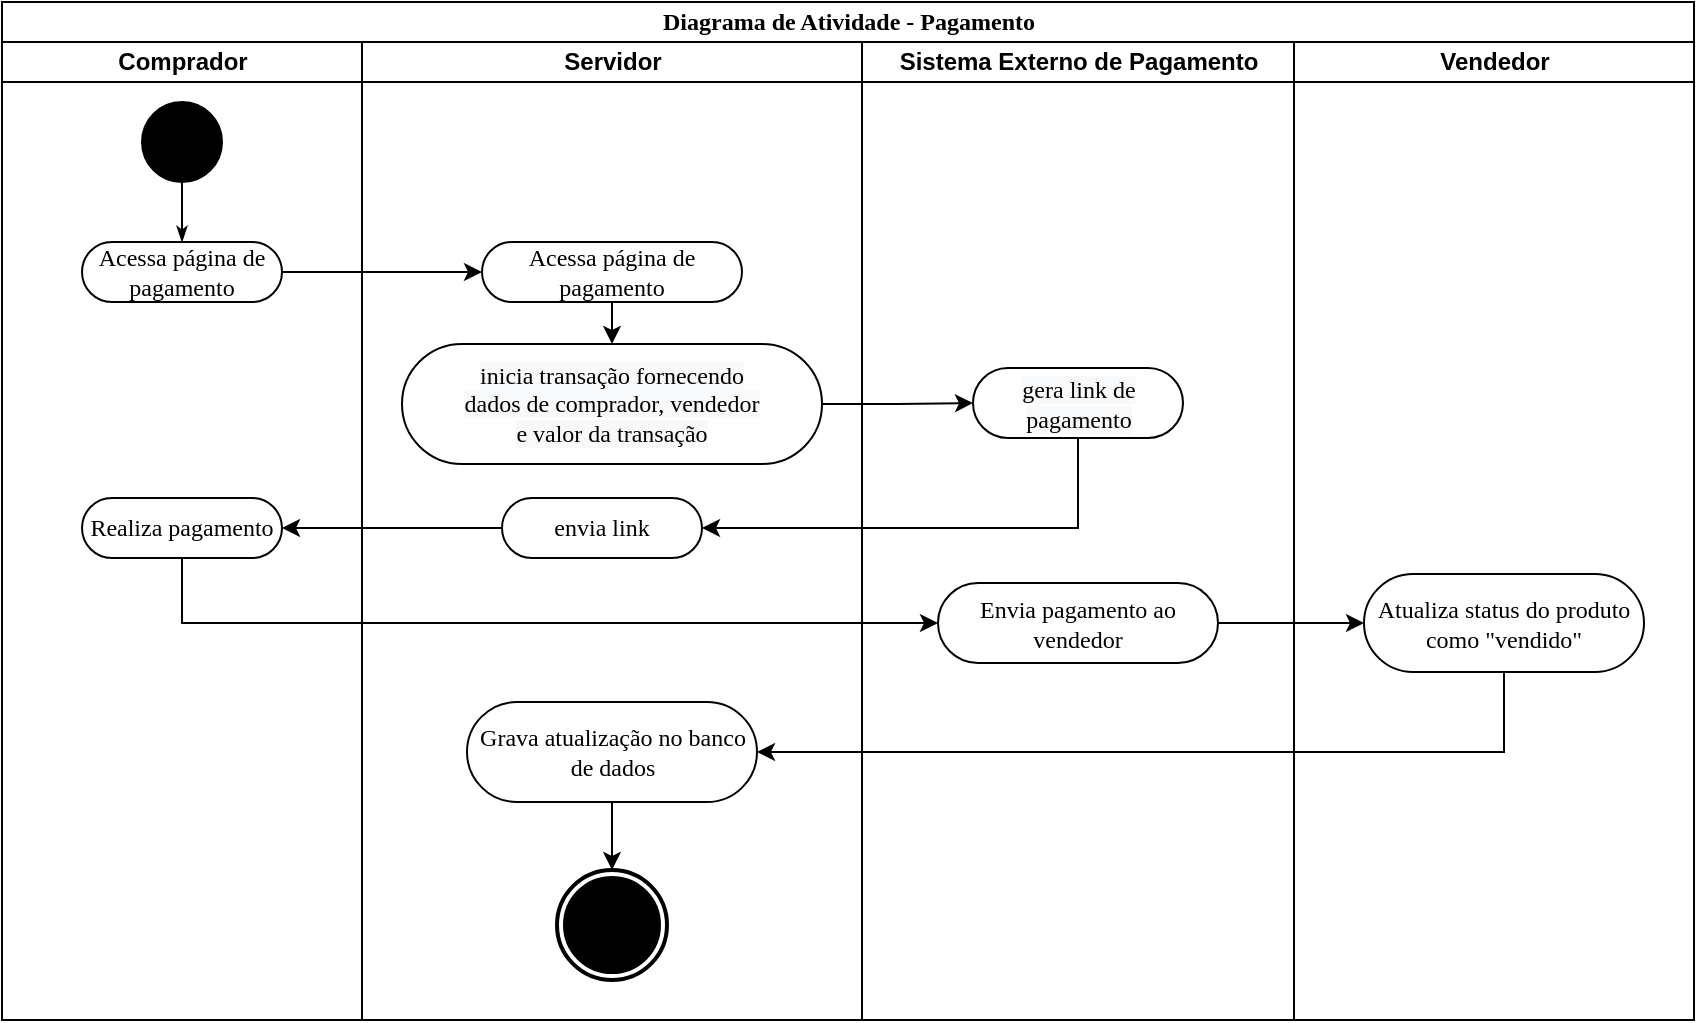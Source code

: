 <mxfile version="20.4.0" type="device"><diagram name="Page-1" id="0783ab3e-0a74-02c8-0abd-f7b4e66b4bec"><mxGraphModel dx="969" dy="548" grid="0" gridSize="10" guides="1" tooltips="1" connect="1" arrows="1" fold="1" page="0" pageScale="1" pageWidth="850" pageHeight="1100" background="none" math="0" shadow="0"><root><mxCell id="0"/><mxCell id="1" parent="0"/><mxCell id="1c1d494c118603dd-1" value="Diagrama de Atividade - Pagamento" style="swimlane;html=1;childLayout=stackLayout;startSize=20;rounded=0;shadow=0;comic=0;labelBackgroundColor=none;strokeWidth=1;fontFamily=Verdana;fontSize=12;align=center;" parent="1" vertex="1"><mxGeometry x="40" y="20" width="846" height="509" as="geometry"/></mxCell><mxCell id="1c1d494c118603dd-2" value="Comprador" style="swimlane;html=1;startSize=20;" parent="1c1d494c118603dd-1" vertex="1"><mxGeometry y="20" width="180" height="489" as="geometry"/></mxCell><mxCell id="1c1d494c118603dd-7" value="Realiza pagamento" style="rounded=1;whiteSpace=wrap;html=1;shadow=0;comic=0;labelBackgroundColor=none;strokeWidth=1;fontFamily=Verdana;fontSize=12;align=center;arcSize=50;" parent="1c1d494c118603dd-2" vertex="1"><mxGeometry x="40" y="228" width="100" height="30" as="geometry"/></mxCell><mxCell id="60571a20871a0731-4" value="" style="ellipse;whiteSpace=wrap;html=1;rounded=0;shadow=0;comic=0;labelBackgroundColor=none;strokeWidth=1;fillColor=#000000;fontFamily=Verdana;fontSize=12;align=center;" parent="1c1d494c118603dd-2" vertex="1"><mxGeometry x="70" y="30" width="40" height="40" as="geometry"/></mxCell><mxCell id="60571a20871a0731-8" value="Acessa página de pagamento" style="rounded=1;whiteSpace=wrap;html=1;shadow=0;comic=0;labelBackgroundColor=none;strokeWidth=1;fontFamily=Verdana;fontSize=12;align=center;arcSize=50;" parent="1c1d494c118603dd-2" vertex="1"><mxGeometry x="40" y="100" width="100" height="30" as="geometry"/></mxCell><mxCell id="1c1d494c118603dd-27" style="edgeStyle=orthogonalEdgeStyle;rounded=0;html=1;labelBackgroundColor=none;startArrow=none;startFill=0;startSize=5;endArrow=classicThin;endFill=1;endSize=5;jettySize=auto;orthogonalLoop=1;strokeWidth=1;fontFamily=Verdana;fontSize=12" parent="1c1d494c118603dd-2" source="60571a20871a0731-4" target="60571a20871a0731-8" edge="1"><mxGeometry relative="1" as="geometry"/></mxCell><mxCell id="1c1d494c118603dd-3" value="Servidor" style="swimlane;html=1;startSize=20;" parent="1c1d494c118603dd-1" vertex="1"><mxGeometry x="180" y="20" width="250" height="489" as="geometry"/></mxCell><mxCell id="jlh8G-KWs-N1_1R3RmbL-1" style="edgeStyle=orthogonalEdgeStyle;rounded=0;orthogonalLoop=1;jettySize=auto;html=1;exitX=0.5;exitY=1;exitDx=0;exitDy=0;entryX=0.5;entryY=0;entryDx=0;entryDy=0;" edge="1" parent="1c1d494c118603dd-3" source="Qmt12BRlQd-gdg5F6OJD-32" target="1c1d494c118603dd-5"><mxGeometry relative="1" as="geometry"/></mxCell><mxCell id="Qmt12BRlQd-gdg5F6OJD-32" value="Acessa página de pagamento" style="rounded=1;whiteSpace=wrap;html=1;shadow=0;comic=0;labelBackgroundColor=none;strokeWidth=1;fontFamily=Verdana;fontSize=12;align=center;arcSize=50;" parent="1c1d494c118603dd-3" vertex="1"><mxGeometry x="60" y="100" width="130" height="30" as="geometry"/></mxCell><mxCell id="1c1d494c118603dd-5" value="&lt;span style=&quot;background-color: rgb(248, 249, 250);&quot;&gt;inicia transação fornecendo&lt;/span&gt;&lt;br style=&quot;background-color: rgb(248, 249, 250);&quot;&gt;&lt;span style=&quot;background-color: rgb(248, 249, 250);&quot;&gt;dados de comprador, vendedor&lt;/span&gt;&lt;br style=&quot;background-color: rgb(248, 249, 250);&quot;&gt;&lt;span style=&quot;background-color: rgb(248, 249, 250);&quot;&gt;e valor da transação&lt;/span&gt;" style="rounded=1;whiteSpace=wrap;html=1;shadow=0;comic=0;labelBackgroundColor=none;strokeWidth=1;fontFamily=Verdana;fontSize=12;align=center;arcSize=50;" parent="1c1d494c118603dd-3" vertex="1"><mxGeometry x="20" y="151" width="210" height="60" as="geometry"/></mxCell><mxCell id="1c1d494c118603dd-6" value="envia link" style="rounded=1;whiteSpace=wrap;html=1;shadow=0;comic=0;labelBackgroundColor=none;strokeWidth=1;fontFamily=Verdana;fontSize=12;align=center;arcSize=50;" parent="1c1d494c118603dd-3" vertex="1"><mxGeometry x="70" y="228" width="100" height="30" as="geometry"/></mxCell><mxCell id="fADhpiyJeH0ooWN-iT9l-2" style="edgeStyle=orthogonalEdgeStyle;rounded=0;orthogonalLoop=1;jettySize=auto;html=1;exitX=0.5;exitY=1;exitDx=0;exitDy=0;entryX=0.5;entryY=0;entryDx=0;entryDy=0;" parent="1c1d494c118603dd-3" source="Qmt12BRlQd-gdg5F6OJD-40" target="fADhpiyJeH0ooWN-iT9l-1" edge="1"><mxGeometry relative="1" as="geometry"/></mxCell><mxCell id="Qmt12BRlQd-gdg5F6OJD-40" value="Grava atualização no banco de dados" style="rounded=1;whiteSpace=wrap;html=1;shadow=0;comic=0;labelBackgroundColor=none;strokeWidth=1;fontFamily=Verdana;fontSize=12;align=center;arcSize=50;" parent="1c1d494c118603dd-3" vertex="1"><mxGeometry x="52.5" y="330" width="145" height="50" as="geometry"/></mxCell><mxCell id="fADhpiyJeH0ooWN-iT9l-1" value="" style="ellipse;html=1;shape=endState;fillColor=#000000;strokeColor=#030000;strokeWidth=2;" parent="1c1d494c118603dd-3" vertex="1"><mxGeometry x="97.5" y="414" width="55" height="55" as="geometry"/></mxCell><mxCell id="Qmt12BRlQd-gdg5F6OJD-37" style="edgeStyle=orthogonalEdgeStyle;rounded=0;orthogonalLoop=1;jettySize=auto;html=1;exitX=1;exitY=0.5;exitDx=0;exitDy=0;entryX=0;entryY=0.5;entryDx=0;entryDy=0;" parent="1c1d494c118603dd-1" source="1c1d494c118603dd-11" target="Qmt12BRlQd-gdg5F6OJD-36" edge="1"><mxGeometry relative="1" as="geometry"><mxPoint x="810" y="311" as="targetPoint"/></mxGeometry></mxCell><mxCell id="Qmt12BRlQd-gdg5F6OJD-1" value="Sistema Externo de Pagamento" style="swimlane;html=1;startSize=20;" parent="1c1d494c118603dd-1" vertex="1"><mxGeometry x="430" y="20" width="216" height="489" as="geometry"/></mxCell><mxCell id="1c1d494c118603dd-11" value="Envia pagamento ao vendedor" style="rounded=1;whiteSpace=wrap;html=1;shadow=0;comic=0;labelBackgroundColor=none;strokeWidth=1;fontFamily=Verdana;fontSize=12;align=center;arcSize=50;" parent="Qmt12BRlQd-gdg5F6OJD-1" vertex="1"><mxGeometry x="38" y="270.5" width="140" height="40" as="geometry"/></mxCell><mxCell id="1c1d494c118603dd-8" value="&lt;span style=&quot;background-color: rgb(248, 249, 250);&quot;&gt;gera link de pagamento&lt;/span&gt;" style="rounded=1;whiteSpace=wrap;html=1;shadow=0;comic=0;labelBackgroundColor=none;strokeWidth=1;fontFamily=Verdana;fontSize=12;align=center;arcSize=50;" parent="Qmt12BRlQd-gdg5F6OJD-1" vertex="1"><mxGeometry x="55.5" y="163" width="105" height="35" as="geometry"/></mxCell><mxCell id="Qmt12BRlQd-gdg5F6OJD-33" style="edgeStyle=orthogonalEdgeStyle;rounded=0;orthogonalLoop=1;jettySize=auto;html=1;exitX=0.5;exitY=1;exitDx=0;exitDy=0;entryX=1;entryY=0.5;entryDx=0;entryDy=0;" parent="1c1d494c118603dd-1" source="1c1d494c118603dd-8" target="1c1d494c118603dd-6" edge="1"><mxGeometry relative="1" as="geometry"/></mxCell><mxCell id="Qmt12BRlQd-gdg5F6OJD-34" style="edgeStyle=orthogonalEdgeStyle;rounded=0;orthogonalLoop=1;jettySize=auto;html=1;exitX=0;exitY=0.5;exitDx=0;exitDy=0;entryX=1;entryY=0.5;entryDx=0;entryDy=0;" parent="1c1d494c118603dd-1" source="1c1d494c118603dd-6" target="1c1d494c118603dd-7" edge="1"><mxGeometry relative="1" as="geometry"/></mxCell><mxCell id="Qmt12BRlQd-gdg5F6OJD-30" value="Vendedor" style="swimlane;html=1;startSize=20;" parent="1c1d494c118603dd-1" vertex="1"><mxGeometry x="646" y="20" width="200" height="489" as="geometry"/></mxCell><mxCell id="Qmt12BRlQd-gdg5F6OJD-36" value="Atualiza status do produto como &quot;vendido&quot;" style="rounded=1;whiteSpace=wrap;html=1;shadow=0;comic=0;labelBackgroundColor=none;strokeWidth=1;fontFamily=Verdana;fontSize=12;align=center;arcSize=50;" parent="Qmt12BRlQd-gdg5F6OJD-30" vertex="1"><mxGeometry x="35" y="266" width="140" height="49" as="geometry"/></mxCell><mxCell id="Qmt12BRlQd-gdg5F6OJD-35" style="edgeStyle=orthogonalEdgeStyle;rounded=0;orthogonalLoop=1;jettySize=auto;html=1;exitX=0.5;exitY=1;exitDx=0;exitDy=0;entryX=0;entryY=0.5;entryDx=0;entryDy=0;" parent="1c1d494c118603dd-1" source="1c1d494c118603dd-7" target="1c1d494c118603dd-11" edge="1"><mxGeometry relative="1" as="geometry"/></mxCell><mxCell id="Qmt12BRlQd-gdg5F6OJD-38" style="edgeStyle=orthogonalEdgeStyle;rounded=0;orthogonalLoop=1;jettySize=auto;html=1;exitX=1;exitY=0.5;exitDx=0;exitDy=0;entryX=0;entryY=0.5;entryDx=0;entryDy=0;" parent="1c1d494c118603dd-1" source="60571a20871a0731-8" target="Qmt12BRlQd-gdg5F6OJD-32" edge="1"><mxGeometry relative="1" as="geometry"/></mxCell><mxCell id="Qmt12BRlQd-gdg5F6OJD-39" style="edgeStyle=orthogonalEdgeStyle;rounded=0;orthogonalLoop=1;jettySize=auto;html=1;exitX=1;exitY=0.5;exitDx=0;exitDy=0;entryX=0;entryY=0.5;entryDx=0;entryDy=0;" parent="1c1d494c118603dd-1" source="1c1d494c118603dd-5" target="1c1d494c118603dd-8" edge="1"><mxGeometry relative="1" as="geometry"/></mxCell><mxCell id="Qmt12BRlQd-gdg5F6OJD-41" style="edgeStyle=orthogonalEdgeStyle;rounded=0;orthogonalLoop=1;jettySize=auto;html=1;exitX=0.5;exitY=1;exitDx=0;exitDy=0;entryX=1;entryY=0.5;entryDx=0;entryDy=0;" parent="1c1d494c118603dd-1" source="Qmt12BRlQd-gdg5F6OJD-36" target="Qmt12BRlQd-gdg5F6OJD-40" edge="1"><mxGeometry relative="1" as="geometry"/></mxCell></root></mxGraphModel></diagram></mxfile>